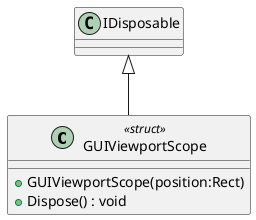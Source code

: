 @startuml
class GUIViewportScope <<struct>> {
    + GUIViewportScope(position:Rect)
    + Dispose() : void
}
IDisposable <|-- GUIViewportScope
@enduml
